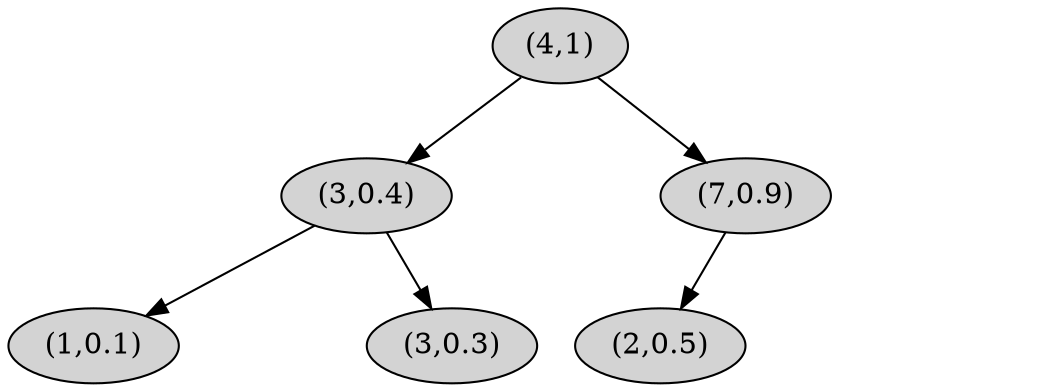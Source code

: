 digraph G {
  node [style=filled];
  N0 [label = "(4,1)"];
  N0 -> N1;
  N1 [label = "(3,0.4)"];
  N1 -> N2;
  N2 [label = "(1,0.1)"];
  C1 [label=1, style = invis];
  N1-> C1 [style=invis];
  N1 -> N3;
  N3 [label = "(3,0.3)"];
  C0 [label=0, style = invis];
  N0-> C0 [style=invis];
  N0 -> N4;
  N4 [label = "(7,0.9)"];
  N4 -> N5;
  N5 [label = "(2,0.5)"];
  D4 [label=4, style = invis];
  N4-> D4 [style=invis];
  C4 [label=4, style = invis];
  N4-> C4 [style=invis];
}
